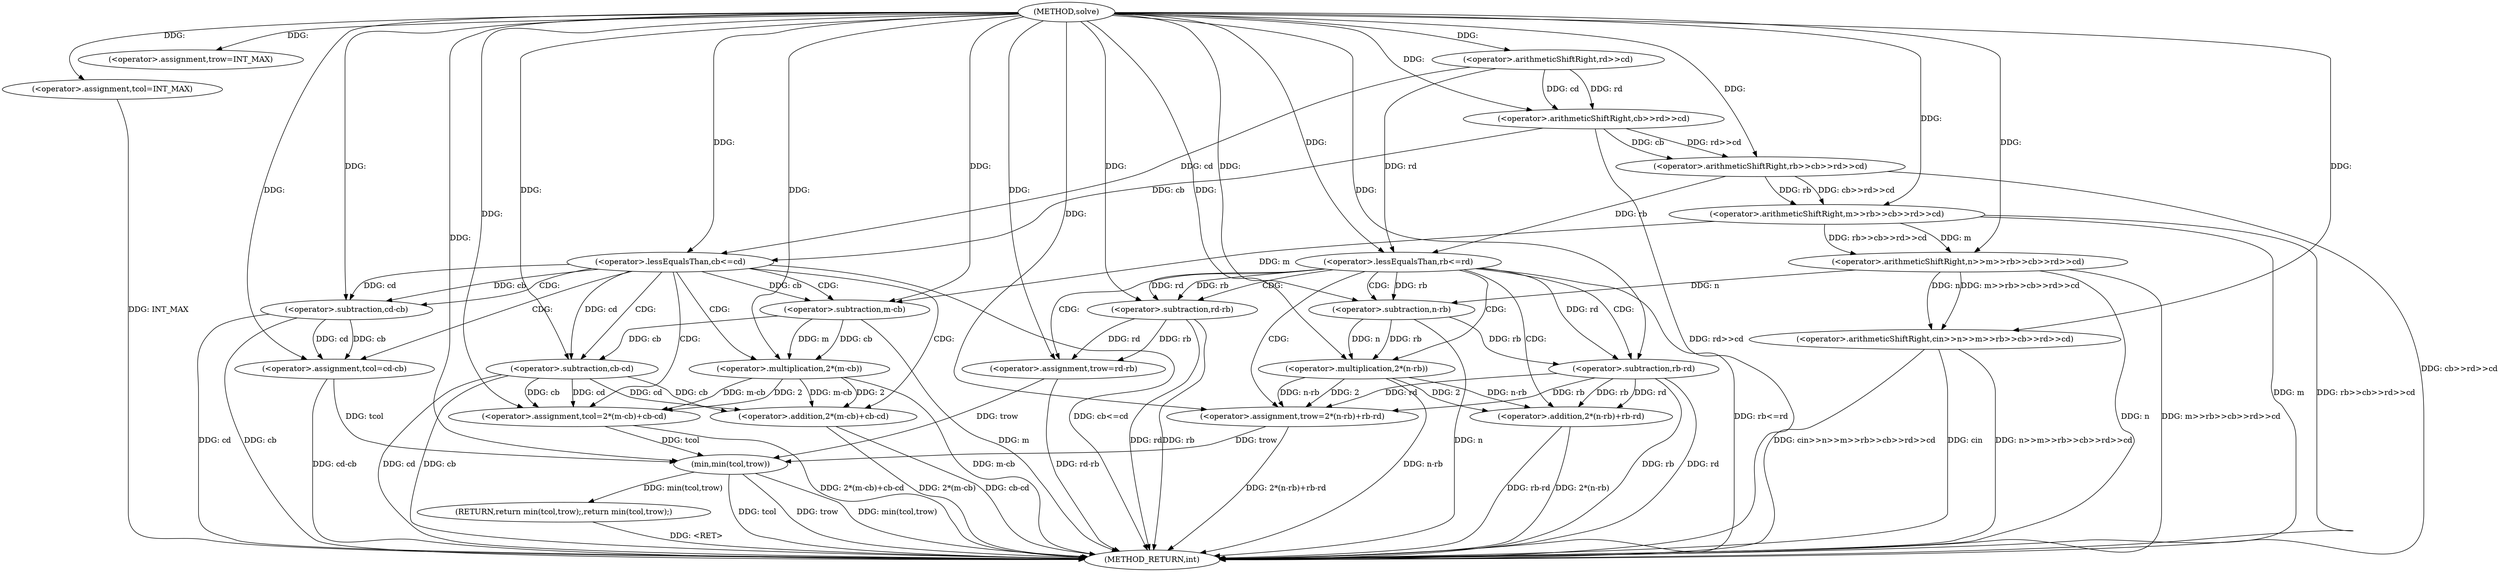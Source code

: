 digraph "solve" {  
"1000102" [label = "(METHOD,solve)" ]
"1000177" [label = "(METHOD_RETURN,int)" ]
"1000110" [label = "(<operator>.arithmeticShiftRight,cin>>n>>m>>rb>>cb>>rd>>cd)" ]
"1000124" [label = "(<operator>.assignment,trow=INT_MAX)" ]
"1000128" [label = "(<operator>.assignment,tcol=INT_MAX)" ]
"1000173" [label = "(RETURN,return min(tcol,trow);,return min(tcol,trow);)" ]
"1000132" [label = "(<operator>.lessEqualsThan,rb<=rd)" ]
"1000135" [label = "(<operator>.assignment,trow=rd-rb)" ]
"1000153" [label = "(<operator>.lessEqualsThan,cb<=cd)" ]
"1000156" [label = "(<operator>.assignment,tcol=cd-cb)" ]
"1000174" [label = "(min,min(tcol,trow))" ]
"1000112" [label = "(<operator>.arithmeticShiftRight,n>>m>>rb>>cb>>rd>>cd)" ]
"1000141" [label = "(<operator>.assignment,trow=2*(n-rb)+rb-rd)" ]
"1000162" [label = "(<operator>.assignment,tcol=2*(m-cb)+cb-cd)" ]
"1000114" [label = "(<operator>.arithmeticShiftRight,m>>rb>>cb>>rd>>cd)" ]
"1000137" [label = "(<operator>.subtraction,rd-rb)" ]
"1000158" [label = "(<operator>.subtraction,cd-cb)" ]
"1000116" [label = "(<operator>.arithmeticShiftRight,rb>>cb>>rd>>cd)" ]
"1000143" [label = "(<operator>.addition,2*(n-rb)+rb-rd)" ]
"1000164" [label = "(<operator>.addition,2*(m-cb)+cb-cd)" ]
"1000118" [label = "(<operator>.arithmeticShiftRight,cb>>rd>>cd)" ]
"1000144" [label = "(<operator>.multiplication,2*(n-rb))" ]
"1000149" [label = "(<operator>.subtraction,rb-rd)" ]
"1000165" [label = "(<operator>.multiplication,2*(m-cb))" ]
"1000170" [label = "(<operator>.subtraction,cb-cd)" ]
"1000120" [label = "(<operator>.arithmeticShiftRight,rd>>cd)" ]
"1000146" [label = "(<operator>.subtraction,n-rb)" ]
"1000167" [label = "(<operator>.subtraction,m-cb)" ]
  "1000173" -> "1000177"  [ label = "DDG: <RET>"] 
  "1000112" -> "1000177"  [ label = "DDG: n"] 
  "1000114" -> "1000177"  [ label = "DDG: m"] 
  "1000118" -> "1000177"  [ label = "DDG: rd>>cd"] 
  "1000116" -> "1000177"  [ label = "DDG: cb>>rd>>cd"] 
  "1000114" -> "1000177"  [ label = "DDG: rb>>cb>>rd>>cd"] 
  "1000112" -> "1000177"  [ label = "DDG: m>>rb>>cb>>rd>>cd"] 
  "1000110" -> "1000177"  [ label = "DDG: n>>m>>rb>>cb>>rd>>cd"] 
  "1000110" -> "1000177"  [ label = "DDG: cin>>n>>m>>rb>>cb>>rd>>cd"] 
  "1000128" -> "1000177"  [ label = "DDG: INT_MAX"] 
  "1000132" -> "1000177"  [ label = "DDG: rb<=rd"] 
  "1000146" -> "1000177"  [ label = "DDG: n"] 
  "1000144" -> "1000177"  [ label = "DDG: n-rb"] 
  "1000143" -> "1000177"  [ label = "DDG: 2*(n-rb)"] 
  "1000149" -> "1000177"  [ label = "DDG: rb"] 
  "1000149" -> "1000177"  [ label = "DDG: rd"] 
  "1000143" -> "1000177"  [ label = "DDG: rb-rd"] 
  "1000141" -> "1000177"  [ label = "DDG: 2*(n-rb)+rb-rd"] 
  "1000137" -> "1000177"  [ label = "DDG: rd"] 
  "1000137" -> "1000177"  [ label = "DDG: rb"] 
  "1000135" -> "1000177"  [ label = "DDG: rd-rb"] 
  "1000153" -> "1000177"  [ label = "DDG: cb<=cd"] 
  "1000167" -> "1000177"  [ label = "DDG: m"] 
  "1000165" -> "1000177"  [ label = "DDG: m-cb"] 
  "1000164" -> "1000177"  [ label = "DDG: 2*(m-cb)"] 
  "1000170" -> "1000177"  [ label = "DDG: cb"] 
  "1000170" -> "1000177"  [ label = "DDG: cd"] 
  "1000164" -> "1000177"  [ label = "DDG: cb-cd"] 
  "1000162" -> "1000177"  [ label = "DDG: 2*(m-cb)+cb-cd"] 
  "1000158" -> "1000177"  [ label = "DDG: cd"] 
  "1000158" -> "1000177"  [ label = "DDG: cb"] 
  "1000156" -> "1000177"  [ label = "DDG: cd-cb"] 
  "1000174" -> "1000177"  [ label = "DDG: tcol"] 
  "1000174" -> "1000177"  [ label = "DDG: trow"] 
  "1000174" -> "1000177"  [ label = "DDG: min(tcol,trow)"] 
  "1000110" -> "1000177"  [ label = "DDG: cin"] 
  "1000102" -> "1000124"  [ label = "DDG: "] 
  "1000102" -> "1000128"  [ label = "DDG: "] 
  "1000174" -> "1000173"  [ label = "DDG: min(tcol,trow)"] 
  "1000102" -> "1000110"  [ label = "DDG: "] 
  "1000112" -> "1000110"  [ label = "DDG: n"] 
  "1000112" -> "1000110"  [ label = "DDG: m>>rb>>cb>>rd>>cd"] 
  "1000137" -> "1000135"  [ label = "DDG: rb"] 
  "1000137" -> "1000135"  [ label = "DDG: rd"] 
  "1000158" -> "1000156"  [ label = "DDG: cb"] 
  "1000158" -> "1000156"  [ label = "DDG: cd"] 
  "1000102" -> "1000112"  [ label = "DDG: "] 
  "1000114" -> "1000112"  [ label = "DDG: m"] 
  "1000114" -> "1000112"  [ label = "DDG: rb>>cb>>rd>>cd"] 
  "1000116" -> "1000132"  [ label = "DDG: rb"] 
  "1000102" -> "1000132"  [ label = "DDG: "] 
  "1000120" -> "1000132"  [ label = "DDG: rd"] 
  "1000102" -> "1000135"  [ label = "DDG: "] 
  "1000144" -> "1000141"  [ label = "DDG: n-rb"] 
  "1000144" -> "1000141"  [ label = "DDG: 2"] 
  "1000149" -> "1000141"  [ label = "DDG: rd"] 
  "1000149" -> "1000141"  [ label = "DDG: rb"] 
  "1000118" -> "1000153"  [ label = "DDG: cb"] 
  "1000102" -> "1000153"  [ label = "DDG: "] 
  "1000120" -> "1000153"  [ label = "DDG: cd"] 
  "1000102" -> "1000156"  [ label = "DDG: "] 
  "1000170" -> "1000162"  [ label = "DDG: cb"] 
  "1000170" -> "1000162"  [ label = "DDG: cd"] 
  "1000165" -> "1000162"  [ label = "DDG: m-cb"] 
  "1000165" -> "1000162"  [ label = "DDG: 2"] 
  "1000162" -> "1000174"  [ label = "DDG: tcol"] 
  "1000156" -> "1000174"  [ label = "DDG: tcol"] 
  "1000102" -> "1000174"  [ label = "DDG: "] 
  "1000141" -> "1000174"  [ label = "DDG: trow"] 
  "1000135" -> "1000174"  [ label = "DDG: trow"] 
  "1000102" -> "1000114"  [ label = "DDG: "] 
  "1000116" -> "1000114"  [ label = "DDG: rb"] 
  "1000116" -> "1000114"  [ label = "DDG: cb>>rd>>cd"] 
  "1000132" -> "1000137"  [ label = "DDG: rd"] 
  "1000102" -> "1000137"  [ label = "DDG: "] 
  "1000132" -> "1000137"  [ label = "DDG: rb"] 
  "1000102" -> "1000141"  [ label = "DDG: "] 
  "1000153" -> "1000158"  [ label = "DDG: cd"] 
  "1000102" -> "1000158"  [ label = "DDG: "] 
  "1000153" -> "1000158"  [ label = "DDG: cb"] 
  "1000102" -> "1000162"  [ label = "DDG: "] 
  "1000102" -> "1000116"  [ label = "DDG: "] 
  "1000118" -> "1000116"  [ label = "DDG: rd>>cd"] 
  "1000118" -> "1000116"  [ label = "DDG: cb"] 
  "1000144" -> "1000143"  [ label = "DDG: n-rb"] 
  "1000144" -> "1000143"  [ label = "DDG: 2"] 
  "1000149" -> "1000143"  [ label = "DDG: rd"] 
  "1000149" -> "1000143"  [ label = "DDG: rb"] 
  "1000165" -> "1000164"  [ label = "DDG: m-cb"] 
  "1000165" -> "1000164"  [ label = "DDG: 2"] 
  "1000170" -> "1000164"  [ label = "DDG: cb"] 
  "1000170" -> "1000164"  [ label = "DDG: cd"] 
  "1000102" -> "1000118"  [ label = "DDG: "] 
  "1000120" -> "1000118"  [ label = "DDG: rd"] 
  "1000120" -> "1000118"  [ label = "DDG: cd"] 
  "1000102" -> "1000144"  [ label = "DDG: "] 
  "1000146" -> "1000144"  [ label = "DDG: rb"] 
  "1000146" -> "1000144"  [ label = "DDG: n"] 
  "1000146" -> "1000149"  [ label = "DDG: rb"] 
  "1000102" -> "1000149"  [ label = "DDG: "] 
  "1000132" -> "1000149"  [ label = "DDG: rd"] 
  "1000102" -> "1000165"  [ label = "DDG: "] 
  "1000167" -> "1000165"  [ label = "DDG: m"] 
  "1000167" -> "1000165"  [ label = "DDG: cb"] 
  "1000167" -> "1000170"  [ label = "DDG: cb"] 
  "1000102" -> "1000170"  [ label = "DDG: "] 
  "1000153" -> "1000170"  [ label = "DDG: cd"] 
  "1000102" -> "1000120"  [ label = "DDG: "] 
  "1000112" -> "1000146"  [ label = "DDG: n"] 
  "1000102" -> "1000146"  [ label = "DDG: "] 
  "1000132" -> "1000146"  [ label = "DDG: rb"] 
  "1000114" -> "1000167"  [ label = "DDG: m"] 
  "1000102" -> "1000167"  [ label = "DDG: "] 
  "1000153" -> "1000167"  [ label = "DDG: cb"] 
  "1000132" -> "1000143"  [ label = "CDG: "] 
  "1000132" -> "1000137"  [ label = "CDG: "] 
  "1000132" -> "1000141"  [ label = "CDG: "] 
  "1000132" -> "1000135"  [ label = "CDG: "] 
  "1000132" -> "1000146"  [ label = "CDG: "] 
  "1000132" -> "1000144"  [ label = "CDG: "] 
  "1000132" -> "1000149"  [ label = "CDG: "] 
  "1000153" -> "1000164"  [ label = "CDG: "] 
  "1000153" -> "1000167"  [ label = "CDG: "] 
  "1000153" -> "1000158"  [ label = "CDG: "] 
  "1000153" -> "1000156"  [ label = "CDG: "] 
  "1000153" -> "1000170"  [ label = "CDG: "] 
  "1000153" -> "1000162"  [ label = "CDG: "] 
  "1000153" -> "1000165"  [ label = "CDG: "] 
}
